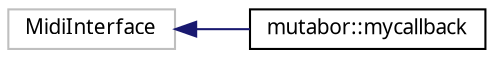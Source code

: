digraph "Grafische Darstellung der Klassenhierarchie"
{
  edge [fontname="Sans",fontsize="10",labelfontname="Sans",labelfontsize="10"];
  node [fontname="Sans",fontsize="10",shape=record];
  rankdir="LR";
  Node240 [label="MidiInterface",height=0.2,width=0.4,color="grey75", fillcolor="white", style="filled"];
  Node240 -> Node0 [dir="back",color="midnightblue",fontsize="10",style="solid",fontname="Sans"];
  Node0 [label="mutabor::mycallback",height=0.2,width=0.4,color="black", fillcolor="white", style="filled",URL="$d1/d9d/classmutabor_1_1mycallback.html"];
}
